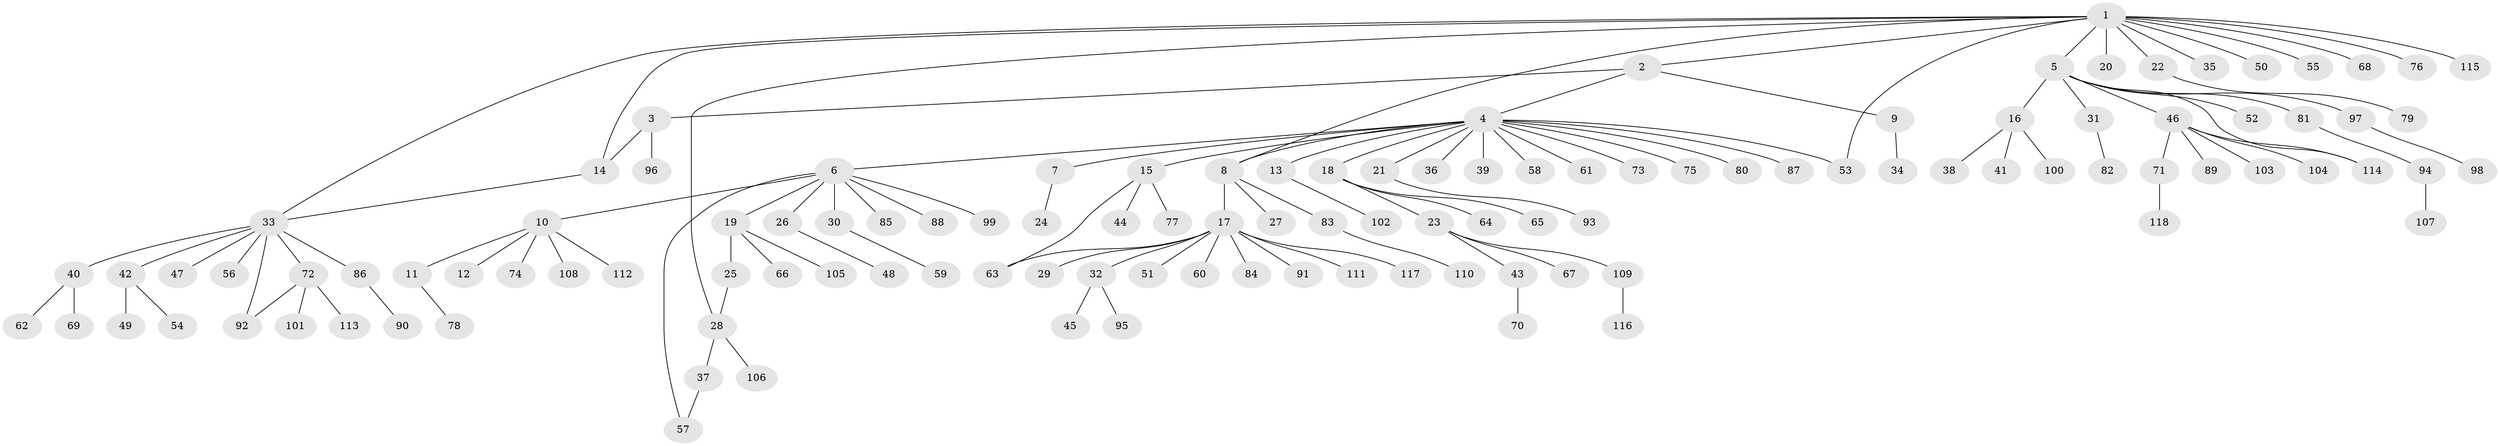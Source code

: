 // coarse degree distribution, {13: 0.014084507042253521, 5: 0.04225352112676056, 1: 0.6197183098591549, 16: 0.014084507042253521, 7: 0.014084507042253521, 8: 0.028169014084507043, 4: 0.014084507042253521, 3: 0.07042253521126761, 2: 0.18309859154929578}
// Generated by graph-tools (version 1.1) at 2025/50/03/04/25 22:50:25]
// undirected, 118 vertices, 126 edges
graph export_dot {
  node [color=gray90,style=filled];
  1;
  2;
  3;
  4;
  5;
  6;
  7;
  8;
  9;
  10;
  11;
  12;
  13;
  14;
  15;
  16;
  17;
  18;
  19;
  20;
  21;
  22;
  23;
  24;
  25;
  26;
  27;
  28;
  29;
  30;
  31;
  32;
  33;
  34;
  35;
  36;
  37;
  38;
  39;
  40;
  41;
  42;
  43;
  44;
  45;
  46;
  47;
  48;
  49;
  50;
  51;
  52;
  53;
  54;
  55;
  56;
  57;
  58;
  59;
  60;
  61;
  62;
  63;
  64;
  65;
  66;
  67;
  68;
  69;
  70;
  71;
  72;
  73;
  74;
  75;
  76;
  77;
  78;
  79;
  80;
  81;
  82;
  83;
  84;
  85;
  86;
  87;
  88;
  89;
  90;
  91;
  92;
  93;
  94;
  95;
  96;
  97;
  98;
  99;
  100;
  101;
  102;
  103;
  104;
  105;
  106;
  107;
  108;
  109;
  110;
  111;
  112;
  113;
  114;
  115;
  116;
  117;
  118;
  1 -- 2;
  1 -- 5;
  1 -- 8;
  1 -- 14;
  1 -- 20;
  1 -- 22;
  1 -- 28;
  1 -- 33;
  1 -- 35;
  1 -- 50;
  1 -- 53;
  1 -- 55;
  1 -- 68;
  1 -- 76;
  1 -- 115;
  2 -- 3;
  2 -- 4;
  2 -- 9;
  3 -- 14;
  3 -- 96;
  4 -- 6;
  4 -- 7;
  4 -- 8;
  4 -- 13;
  4 -- 15;
  4 -- 18;
  4 -- 21;
  4 -- 36;
  4 -- 39;
  4 -- 53;
  4 -- 58;
  4 -- 61;
  4 -- 73;
  4 -- 75;
  4 -- 80;
  4 -- 87;
  5 -- 16;
  5 -- 31;
  5 -- 46;
  5 -- 52;
  5 -- 81;
  5 -- 97;
  5 -- 114;
  6 -- 10;
  6 -- 19;
  6 -- 26;
  6 -- 30;
  6 -- 57;
  6 -- 85;
  6 -- 88;
  6 -- 99;
  7 -- 24;
  8 -- 17;
  8 -- 27;
  8 -- 83;
  9 -- 34;
  10 -- 11;
  10 -- 12;
  10 -- 74;
  10 -- 108;
  10 -- 112;
  11 -- 78;
  13 -- 102;
  14 -- 33;
  15 -- 44;
  15 -- 63;
  15 -- 77;
  16 -- 38;
  16 -- 41;
  16 -- 100;
  17 -- 29;
  17 -- 32;
  17 -- 51;
  17 -- 60;
  17 -- 63;
  17 -- 84;
  17 -- 91;
  17 -- 111;
  17 -- 117;
  18 -- 23;
  18 -- 64;
  18 -- 65;
  19 -- 25;
  19 -- 66;
  19 -- 105;
  21 -- 93;
  22 -- 79;
  23 -- 43;
  23 -- 67;
  23 -- 109;
  25 -- 28;
  26 -- 48;
  28 -- 37;
  28 -- 106;
  30 -- 59;
  31 -- 82;
  32 -- 45;
  32 -- 95;
  33 -- 40;
  33 -- 42;
  33 -- 47;
  33 -- 56;
  33 -- 72;
  33 -- 86;
  33 -- 92;
  37 -- 57;
  40 -- 62;
  40 -- 69;
  42 -- 49;
  42 -- 54;
  43 -- 70;
  46 -- 71;
  46 -- 89;
  46 -- 103;
  46 -- 104;
  46 -- 114;
  71 -- 118;
  72 -- 92;
  72 -- 101;
  72 -- 113;
  81 -- 94;
  83 -- 110;
  86 -- 90;
  94 -- 107;
  97 -- 98;
  109 -- 116;
}

